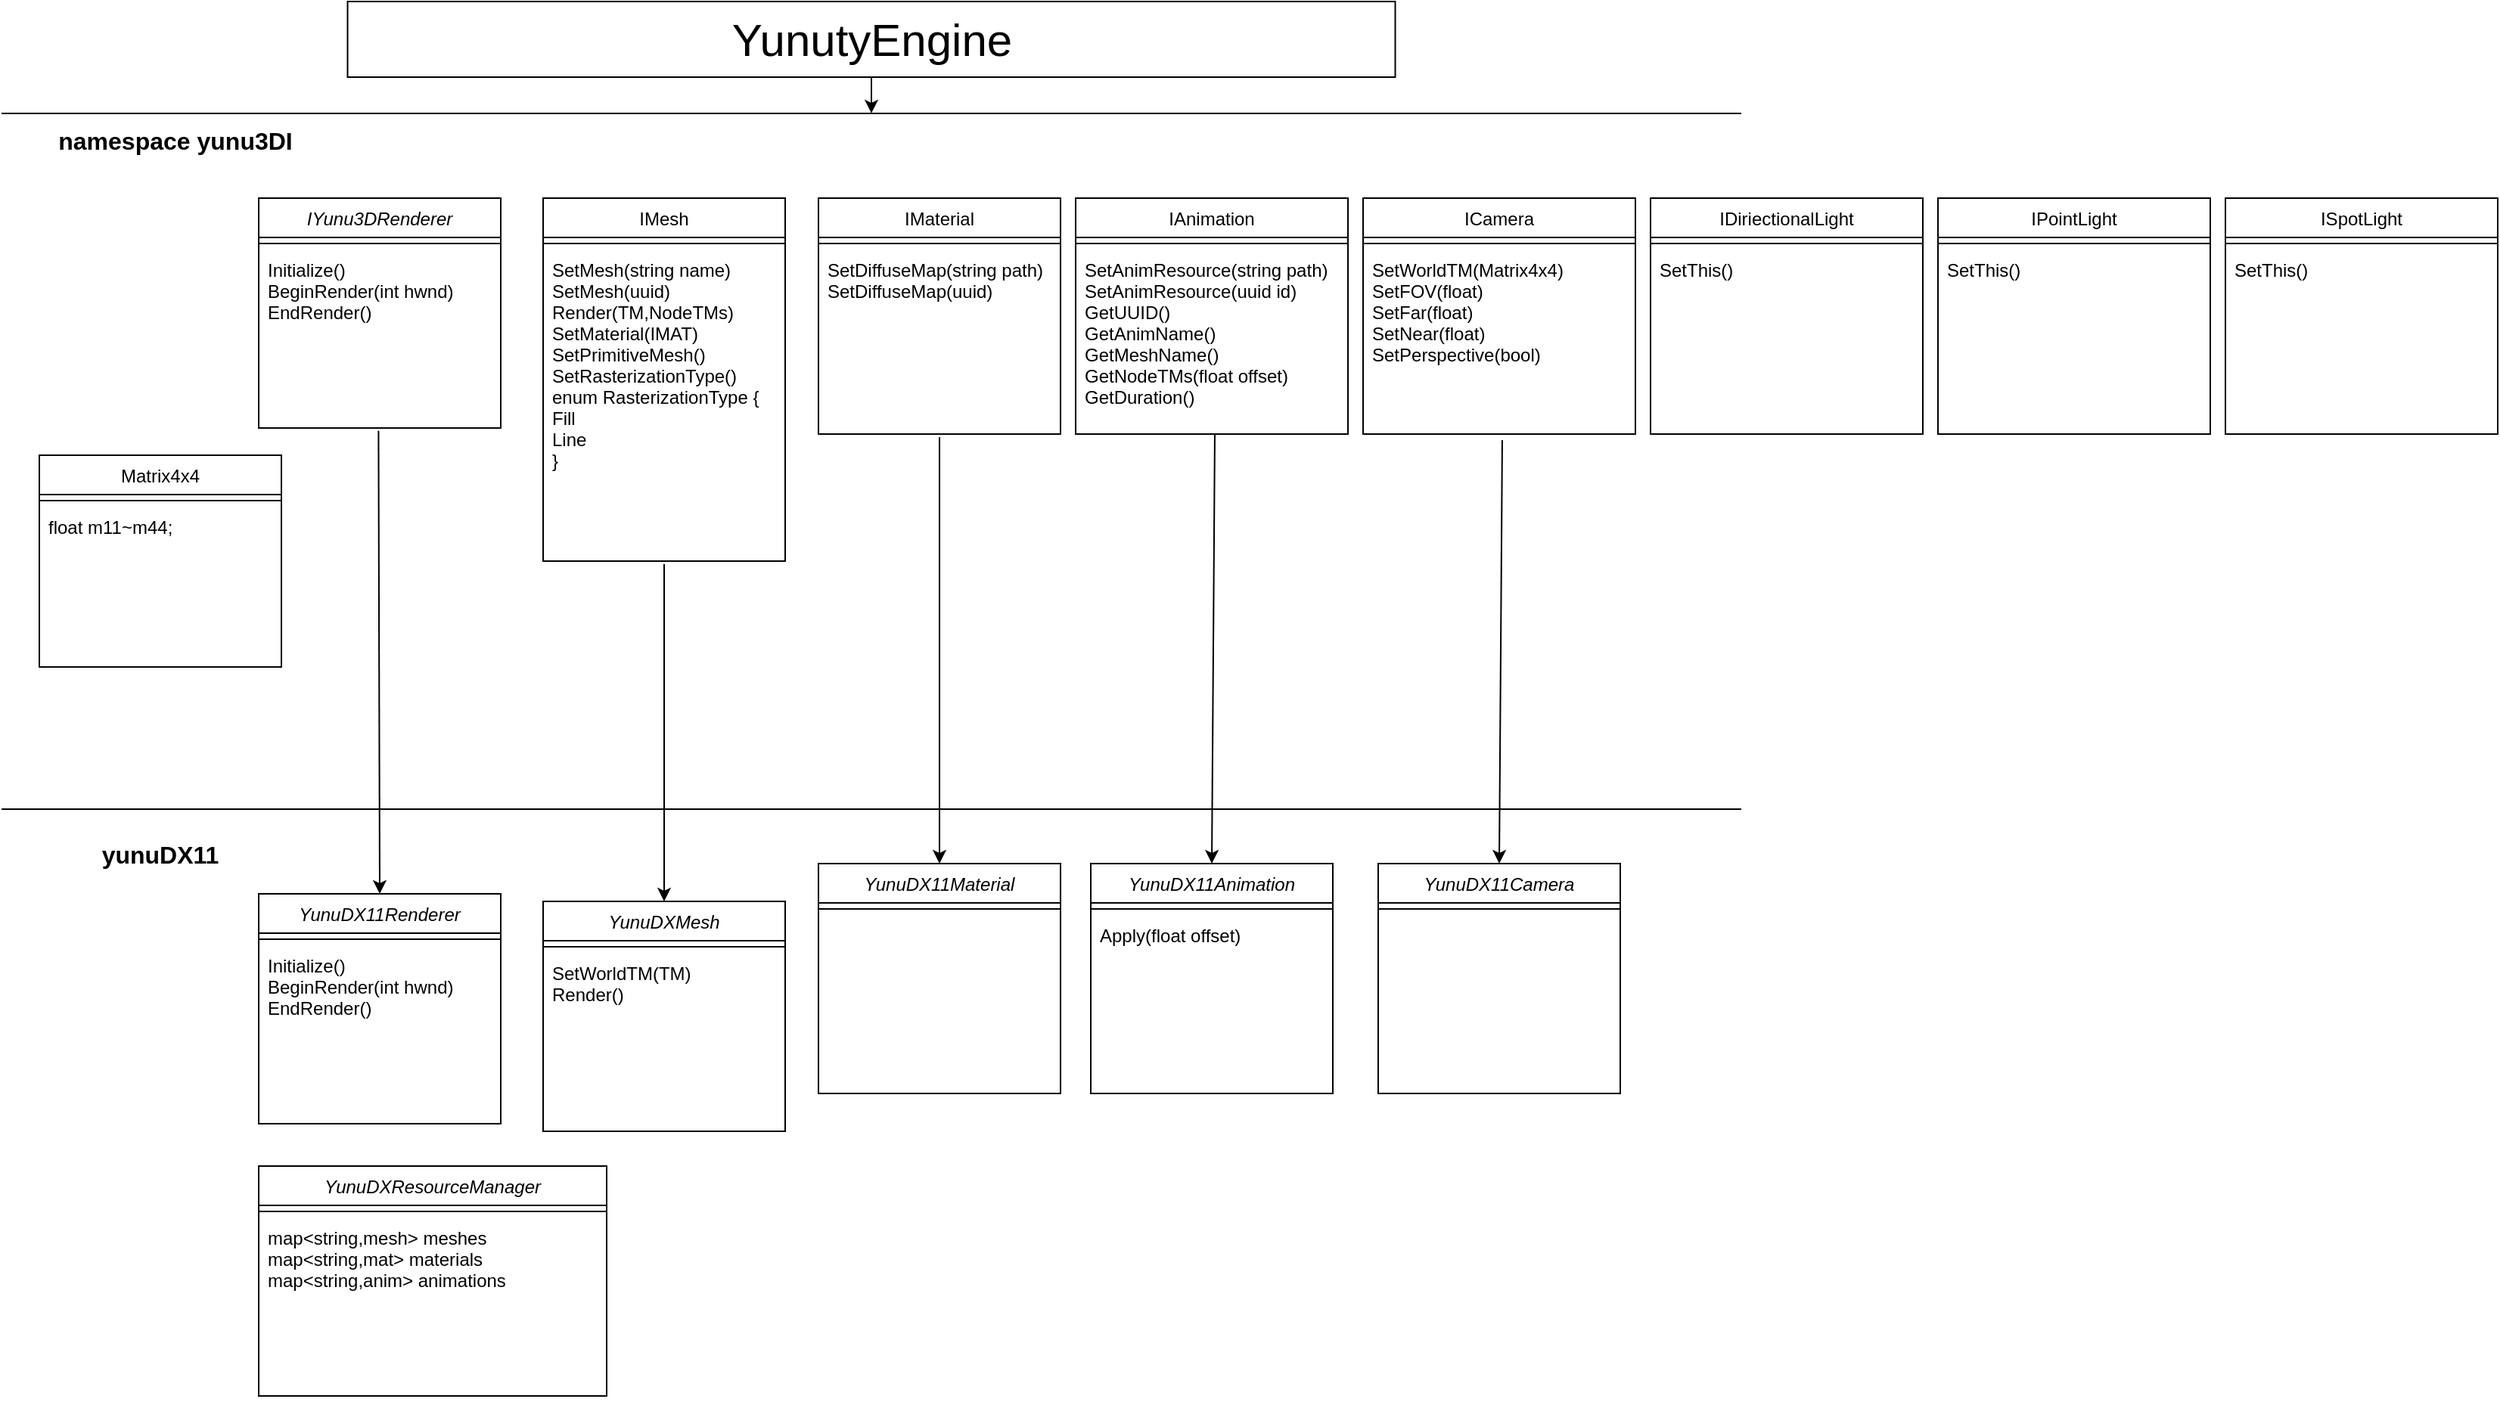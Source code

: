 <mxfile version="20.3.0" type="device"><diagram id="C5RBs43oDa-KdzZeNtuy" name="Page-1"><mxGraphModel dx="2062" dy="2034" grid="1" gridSize="10" guides="1" tooltips="1" connect="1" arrows="1" fold="1" page="1" pageScale="1" pageWidth="827" pageHeight="1169" math="0" shadow="0"><root><mxCell id="WIyWlLk6GJQsqaUBKTNV-0"/><mxCell id="WIyWlLk6GJQsqaUBKTNV-1" parent="WIyWlLk6GJQsqaUBKTNV-0"/><mxCell id="zkfFHV4jXpPFQw0GAbJ--0" value="IYunu3DRenderer" style="swimlane;fontStyle=2;align=center;verticalAlign=top;childLayout=stackLayout;horizontal=1;startSize=26;horizontalStack=0;resizeParent=1;resizeLast=0;collapsible=1;marginBottom=0;rounded=0;shadow=0;strokeWidth=1;" parent="WIyWlLk6GJQsqaUBKTNV-1" vertex="1"><mxGeometry x="180" y="120" width="160" height="152" as="geometry"><mxRectangle x="230" y="140" width="160" height="26" as="alternateBounds"/></mxGeometry></mxCell><mxCell id="zkfFHV4jXpPFQw0GAbJ--4" value="" style="line;html=1;strokeWidth=1;align=left;verticalAlign=middle;spacingTop=-1;spacingLeft=3;spacingRight=3;rotatable=0;labelPosition=right;points=[];portConstraint=eastwest;" parent="zkfFHV4jXpPFQw0GAbJ--0" vertex="1"><mxGeometry y="26" width="160" height="8" as="geometry"/></mxCell><mxCell id="zkfFHV4jXpPFQw0GAbJ--5" value="Initialize()&#10;BeginRender(int hwnd)&#10;EndRender()" style="text;align=left;verticalAlign=top;spacingLeft=4;spacingRight=4;overflow=hidden;rotatable=0;points=[[0,0.5],[1,0.5]];portConstraint=eastwest;" parent="zkfFHV4jXpPFQw0GAbJ--0" vertex="1"><mxGeometry y="34" width="160" height="118" as="geometry"/></mxCell><mxCell id="zkfFHV4jXpPFQw0GAbJ--17" value="IMesh" style="swimlane;fontStyle=0;align=center;verticalAlign=top;childLayout=stackLayout;horizontal=1;startSize=26;horizontalStack=0;resizeParent=1;resizeLast=0;collapsible=1;marginBottom=0;rounded=0;shadow=0;strokeWidth=1;" parent="WIyWlLk6GJQsqaUBKTNV-1" vertex="1"><mxGeometry x="368" y="120" width="160" height="240" as="geometry"><mxRectangle x="550" y="140" width="160" height="26" as="alternateBounds"/></mxGeometry></mxCell><mxCell id="zkfFHV4jXpPFQw0GAbJ--23" value="" style="line;html=1;strokeWidth=1;align=left;verticalAlign=middle;spacingTop=-1;spacingLeft=3;spacingRight=3;rotatable=0;labelPosition=right;points=[];portConstraint=eastwest;" parent="zkfFHV4jXpPFQw0GAbJ--17" vertex="1"><mxGeometry y="26" width="160" height="8" as="geometry"/></mxCell><mxCell id="zkfFHV4jXpPFQw0GAbJ--24" value="SetMesh(string name)&#10;SetMesh(uuid)&#10;Render(TM,NodeTMs)&#10;SetMaterial(IMAT)&#10;SetPrimitiveMesh()&#10;SetRasterizationType()&#10;enum RasterizationType {&#10;Fill&#10;Line&#10;}" style="text;align=left;verticalAlign=top;spacingLeft=4;spacingRight=4;overflow=hidden;rotatable=0;points=[[0,0.5],[1,0.5]];portConstraint=eastwest;" parent="zkfFHV4jXpPFQw0GAbJ--17" vertex="1"><mxGeometry y="34" width="160" height="206" as="geometry"/></mxCell><mxCell id="oBCaTWAxIrdS64_pgrqR-0" value="" style="line;strokeWidth=1;fillColor=none;align=left;verticalAlign=middle;spacingTop=-1;spacingLeft=3;spacingRight=3;rotatable=0;labelPosition=right;points=[];portConstraint=eastwest;strokeColor=inherit;" parent="WIyWlLk6GJQsqaUBKTNV-1" vertex="1"><mxGeometry x="10" y="60" width="1150" height="8" as="geometry"/></mxCell><mxCell id="oBCaTWAxIrdS64_pgrqR-1" value="&lt;font style=&quot;font-size: 30px;&quot;&gt;YunutyEngine&lt;/font&gt;" style="html=1;" parent="WIyWlLk6GJQsqaUBKTNV-1" vertex="1"><mxGeometry x="238.75" y="-10" width="692.5" height="50" as="geometry"/></mxCell><mxCell id="oBCaTWAxIrdS64_pgrqR-3" value="" style="endArrow=classic;html=1;rounded=0;fontSize=80;exitX=0.5;exitY=1;exitDx=0;exitDy=0;entryX=0.5;entryY=0.491;entryDx=0;entryDy=0;entryPerimeter=0;" parent="WIyWlLk6GJQsqaUBKTNV-1" source="oBCaTWAxIrdS64_pgrqR-1" target="oBCaTWAxIrdS64_pgrqR-0" edge="1"><mxGeometry width="50" height="50" relative="1" as="geometry"><mxPoint x="540" y="30" as="sourcePoint"/><mxPoint x="680" y="50" as="targetPoint"/></mxGeometry></mxCell><mxCell id="oBCaTWAxIrdS64_pgrqR-4" value="" style="line;strokeWidth=1;fillColor=none;align=left;verticalAlign=middle;spacingTop=-1;spacingLeft=3;spacingRight=3;rotatable=0;labelPosition=right;points=[];portConstraint=eastwest;strokeColor=inherit;" parent="WIyWlLk6GJQsqaUBKTNV-1" vertex="1"><mxGeometry x="10" y="520" width="1150" height="8" as="geometry"/></mxCell><mxCell id="oBCaTWAxIrdS64_pgrqR-8" value="IMaterial" style="swimlane;fontStyle=0;align=center;verticalAlign=top;childLayout=stackLayout;horizontal=1;startSize=26;horizontalStack=0;resizeParent=1;resizeLast=0;collapsible=1;marginBottom=0;rounded=0;shadow=0;strokeWidth=1;" parent="WIyWlLk6GJQsqaUBKTNV-1" vertex="1"><mxGeometry x="550" y="120" width="160" height="156" as="geometry"><mxRectangle x="550" y="140" width="160" height="26" as="alternateBounds"/></mxGeometry></mxCell><mxCell id="oBCaTWAxIrdS64_pgrqR-9" value="" style="line;html=1;strokeWidth=1;align=left;verticalAlign=middle;spacingTop=-1;spacingLeft=3;spacingRight=3;rotatable=0;labelPosition=right;points=[];portConstraint=eastwest;" parent="oBCaTWAxIrdS64_pgrqR-8" vertex="1"><mxGeometry y="26" width="160" height="8" as="geometry"/></mxCell><mxCell id="oBCaTWAxIrdS64_pgrqR-10" value="SetDiffuseMap(string path)&#10;SetDiffuseMap(uuid)" style="text;align=left;verticalAlign=top;spacingLeft=4;spacingRight=4;overflow=hidden;rotatable=0;points=[[0,0.5],[1,0.5]];portConstraint=eastwest;" parent="oBCaTWAxIrdS64_pgrqR-8" vertex="1"><mxGeometry y="34" width="160" height="122" as="geometry"/></mxCell><mxCell id="oBCaTWAxIrdS64_pgrqR-12" value="IAnimation" style="swimlane;fontStyle=0;align=center;verticalAlign=top;childLayout=stackLayout;horizontal=1;startSize=26;horizontalStack=0;resizeParent=1;resizeLast=0;collapsible=1;marginBottom=0;rounded=0;shadow=0;strokeWidth=1;" parent="WIyWlLk6GJQsqaUBKTNV-1" vertex="1"><mxGeometry x="720" y="120" width="180" height="156" as="geometry"><mxRectangle x="550" y="140" width="160" height="26" as="alternateBounds"/></mxGeometry></mxCell><mxCell id="oBCaTWAxIrdS64_pgrqR-13" value="" style="line;html=1;strokeWidth=1;align=left;verticalAlign=middle;spacingTop=-1;spacingLeft=3;spacingRight=3;rotatable=0;labelPosition=right;points=[];portConstraint=eastwest;" parent="oBCaTWAxIrdS64_pgrqR-12" vertex="1"><mxGeometry y="26" width="180" height="8" as="geometry"/></mxCell><mxCell id="oBCaTWAxIrdS64_pgrqR-14" value="SetAnimResource(string path)&#10;SetAnimResource(uuid id)&#10;GetUUID()&#10;GetAnimName()&#10;GetMeshName()&#10;GetNodeTMs(float offset)&#10;GetDuration()" style="text;align=left;verticalAlign=top;spacingLeft=4;spacingRight=4;overflow=hidden;rotatable=0;points=[[0,0.5],[1,0.5]];portConstraint=eastwest;" parent="oBCaTWAxIrdS64_pgrqR-12" vertex="1"><mxGeometry y="34" width="180" height="122" as="geometry"/></mxCell><mxCell id="oBCaTWAxIrdS64_pgrqR-21" value="Matrix4x4" style="swimlane;fontStyle=0;align=center;verticalAlign=top;childLayout=stackLayout;horizontal=1;startSize=26;horizontalStack=0;resizeParent=1;resizeLast=0;collapsible=1;marginBottom=0;rounded=0;shadow=0;strokeWidth=1;" parent="WIyWlLk6GJQsqaUBKTNV-1" vertex="1"><mxGeometry x="35" y="290" width="160" height="140" as="geometry"><mxRectangle x="550" y="140" width="160" height="26" as="alternateBounds"/></mxGeometry></mxCell><mxCell id="oBCaTWAxIrdS64_pgrqR-22" value="" style="line;html=1;strokeWidth=1;align=left;verticalAlign=middle;spacingTop=-1;spacingLeft=3;spacingRight=3;rotatable=0;labelPosition=right;points=[];portConstraint=eastwest;" parent="oBCaTWAxIrdS64_pgrqR-21" vertex="1"><mxGeometry y="26" width="160" height="8" as="geometry"/></mxCell><mxCell id="oBCaTWAxIrdS64_pgrqR-23" value="float m11~m44;" style="text;align=left;verticalAlign=top;spacingLeft=4;spacingRight=4;overflow=hidden;rotatable=0;points=[[0,0.5],[1,0.5]];portConstraint=eastwest;" parent="oBCaTWAxIrdS64_pgrqR-21" vertex="1"><mxGeometry y="34" width="160" height="106" as="geometry"/></mxCell><mxCell id="oBCaTWAxIrdS64_pgrqR-24" value="namespace yunu3DI" style="text;align=center;fontStyle=1;verticalAlign=middle;spacingLeft=3;spacingRight=3;strokeColor=none;rotatable=0;points=[[0,0.5],[1,0.5]];portConstraint=eastwest;fontSize=16;" parent="WIyWlLk6GJQsqaUBKTNV-1" vertex="1"><mxGeometry x="20" y="68" width="210" height="26" as="geometry"/></mxCell><mxCell id="oBCaTWAxIrdS64_pgrqR-25" value="ICamera" style="swimlane;fontStyle=0;align=center;verticalAlign=top;childLayout=stackLayout;horizontal=1;startSize=26;horizontalStack=0;resizeParent=1;resizeLast=0;collapsible=1;marginBottom=0;rounded=0;shadow=0;strokeWidth=1;" parent="WIyWlLk6GJQsqaUBKTNV-1" vertex="1"><mxGeometry x="910" y="120" width="180" height="156" as="geometry"><mxRectangle x="550" y="140" width="160" height="26" as="alternateBounds"/></mxGeometry></mxCell><mxCell id="oBCaTWAxIrdS64_pgrqR-26" value="" style="line;html=1;strokeWidth=1;align=left;verticalAlign=middle;spacingTop=-1;spacingLeft=3;spacingRight=3;rotatable=0;labelPosition=right;points=[];portConstraint=eastwest;" parent="oBCaTWAxIrdS64_pgrqR-25" vertex="1"><mxGeometry y="26" width="180" height="8" as="geometry"/></mxCell><mxCell id="oBCaTWAxIrdS64_pgrqR-27" value="SetWorldTM(Matrix4x4)&#10;SetFOV(float)&#10;SetFar(float)&#10;SetNear(float)&#10;SetPerspective(bool)" style="text;align=left;verticalAlign=top;spacingLeft=4;spacingRight=4;overflow=hidden;rotatable=0;points=[[0,0.5],[1,0.5]];portConstraint=eastwest;" parent="oBCaTWAxIrdS64_pgrqR-25" vertex="1"><mxGeometry y="34" width="180" height="122" as="geometry"/></mxCell><mxCell id="oBCaTWAxIrdS64_pgrqR-29" value="IPointLight" style="swimlane;fontStyle=0;align=center;verticalAlign=top;childLayout=stackLayout;horizontal=1;startSize=26;horizontalStack=0;resizeParent=1;resizeLast=0;collapsible=1;marginBottom=0;rounded=0;shadow=0;strokeWidth=1;" parent="WIyWlLk6GJQsqaUBKTNV-1" vertex="1"><mxGeometry x="1290" y="120" width="180" height="156" as="geometry"><mxRectangle x="550" y="140" width="160" height="26" as="alternateBounds"/></mxGeometry></mxCell><mxCell id="oBCaTWAxIrdS64_pgrqR-30" value="" style="line;html=1;strokeWidth=1;align=left;verticalAlign=middle;spacingTop=-1;spacingLeft=3;spacingRight=3;rotatable=0;labelPosition=right;points=[];portConstraint=eastwest;" parent="oBCaTWAxIrdS64_pgrqR-29" vertex="1"><mxGeometry y="26" width="180" height="8" as="geometry"/></mxCell><mxCell id="oBCaTWAxIrdS64_pgrqR-31" value="SetThis()" style="text;align=left;verticalAlign=top;spacingLeft=4;spacingRight=4;overflow=hidden;rotatable=0;points=[[0,0.5],[1,0.5]];portConstraint=eastwest;" parent="oBCaTWAxIrdS64_pgrqR-29" vertex="1"><mxGeometry y="34" width="180" height="122" as="geometry"/></mxCell><mxCell id="oBCaTWAxIrdS64_pgrqR-32" value="IDiriectionalLight" style="swimlane;fontStyle=0;align=center;verticalAlign=top;childLayout=stackLayout;horizontal=1;startSize=26;horizontalStack=0;resizeParent=1;resizeLast=0;collapsible=1;marginBottom=0;rounded=0;shadow=0;strokeWidth=1;" parent="WIyWlLk6GJQsqaUBKTNV-1" vertex="1"><mxGeometry x="1100" y="120" width="180" height="156" as="geometry"><mxRectangle x="550" y="140" width="160" height="26" as="alternateBounds"/></mxGeometry></mxCell><mxCell id="oBCaTWAxIrdS64_pgrqR-33" value="" style="line;html=1;strokeWidth=1;align=left;verticalAlign=middle;spacingTop=-1;spacingLeft=3;spacingRight=3;rotatable=0;labelPosition=right;points=[];portConstraint=eastwest;" parent="oBCaTWAxIrdS64_pgrqR-32" vertex="1"><mxGeometry y="26" width="180" height="8" as="geometry"/></mxCell><mxCell id="oBCaTWAxIrdS64_pgrqR-34" value="SetThis()" style="text;align=left;verticalAlign=top;spacingLeft=4;spacingRight=4;overflow=hidden;rotatable=0;points=[[0,0.5],[1,0.5]];portConstraint=eastwest;" parent="oBCaTWAxIrdS64_pgrqR-32" vertex="1"><mxGeometry y="34" width="180" height="122" as="geometry"/></mxCell><mxCell id="oBCaTWAxIrdS64_pgrqR-35" value="ISpotLight" style="swimlane;fontStyle=0;align=center;verticalAlign=top;childLayout=stackLayout;horizontal=1;startSize=26;horizontalStack=0;resizeParent=1;resizeLast=0;collapsible=1;marginBottom=0;rounded=0;shadow=0;strokeWidth=1;" parent="WIyWlLk6GJQsqaUBKTNV-1" vertex="1"><mxGeometry x="1480" y="120" width="180" height="156" as="geometry"><mxRectangle x="550" y="140" width="160" height="26" as="alternateBounds"/></mxGeometry></mxCell><mxCell id="oBCaTWAxIrdS64_pgrqR-36" value="" style="line;html=1;strokeWidth=1;align=left;verticalAlign=middle;spacingTop=-1;spacingLeft=3;spacingRight=3;rotatable=0;labelPosition=right;points=[];portConstraint=eastwest;" parent="oBCaTWAxIrdS64_pgrqR-35" vertex="1"><mxGeometry y="26" width="180" height="8" as="geometry"/></mxCell><mxCell id="oBCaTWAxIrdS64_pgrqR-37" value="SetThis()" style="text;align=left;verticalAlign=top;spacingLeft=4;spacingRight=4;overflow=hidden;rotatable=0;points=[[0,0.5],[1,0.5]];portConstraint=eastwest;" parent="oBCaTWAxIrdS64_pgrqR-35" vertex="1"><mxGeometry y="34" width="180" height="122" as="geometry"/></mxCell><mxCell id="84e6-nhMY0voSs1__Klt-0" value="" style="endArrow=classic;html=1;rounded=0;fontSize=80;exitX=0.495;exitY=1.016;exitDx=0;exitDy=0;exitPerimeter=0;" parent="WIyWlLk6GJQsqaUBKTNV-1" source="zkfFHV4jXpPFQw0GAbJ--5" edge="1"><mxGeometry width="50" height="50" relative="1" as="geometry"><mxPoint x="595" y="538.0" as="sourcePoint"/><mxPoint x="260" y="580" as="targetPoint"/></mxGeometry></mxCell><mxCell id="84e6-nhMY0voSs1__Klt-1" value="YunuDX11Renderer" style="swimlane;fontStyle=2;align=center;verticalAlign=top;childLayout=stackLayout;horizontal=1;startSize=26;horizontalStack=0;resizeParent=1;resizeLast=0;collapsible=1;marginBottom=0;rounded=0;shadow=0;strokeWidth=1;" parent="WIyWlLk6GJQsqaUBKTNV-1" vertex="1"><mxGeometry x="180" y="580" width="160" height="152" as="geometry"><mxRectangle x="230" y="140" width="160" height="26" as="alternateBounds"/></mxGeometry></mxCell><mxCell id="84e6-nhMY0voSs1__Klt-2" value="" style="line;html=1;strokeWidth=1;align=left;verticalAlign=middle;spacingTop=-1;spacingLeft=3;spacingRight=3;rotatable=0;labelPosition=right;points=[];portConstraint=eastwest;" parent="84e6-nhMY0voSs1__Klt-1" vertex="1"><mxGeometry y="26" width="160" height="8" as="geometry"/></mxCell><mxCell id="84e6-nhMY0voSs1__Klt-3" value="Initialize()&#10;BeginRender(int hwnd)&#10;EndRender()" style="text;align=left;verticalAlign=top;spacingLeft=4;spacingRight=4;overflow=hidden;rotatable=0;points=[[0,0.5],[1,0.5]];portConstraint=eastwest;" parent="84e6-nhMY0voSs1__Klt-1" vertex="1"><mxGeometry y="34" width="160" height="118" as="geometry"/></mxCell><mxCell id="84e6-nhMY0voSs1__Klt-4" value="YunuDXMesh" style="swimlane;fontStyle=2;align=center;verticalAlign=top;childLayout=stackLayout;horizontal=1;startSize=26;horizontalStack=0;resizeParent=1;resizeLast=0;collapsible=1;marginBottom=0;rounded=0;shadow=0;strokeWidth=1;" parent="WIyWlLk6GJQsqaUBKTNV-1" vertex="1"><mxGeometry x="368" y="585" width="160" height="152" as="geometry"><mxRectangle x="230" y="140" width="160" height="26" as="alternateBounds"/></mxGeometry></mxCell><mxCell id="84e6-nhMY0voSs1__Klt-5" value="" style="line;html=1;strokeWidth=1;align=left;verticalAlign=middle;spacingTop=-1;spacingLeft=3;spacingRight=3;rotatable=0;labelPosition=right;points=[];portConstraint=eastwest;" parent="84e6-nhMY0voSs1__Klt-4" vertex="1"><mxGeometry y="26" width="160" height="8" as="geometry"/></mxCell><mxCell id="84e6-nhMY0voSs1__Klt-6" value="SetWorldTM(TM)&#10;Render()" style="text;align=left;verticalAlign=top;spacingLeft=4;spacingRight=4;overflow=hidden;rotatable=0;points=[[0,0.5],[1,0.5]];portConstraint=eastwest;" parent="84e6-nhMY0voSs1__Klt-4" vertex="1"><mxGeometry y="34" width="160" height="118" as="geometry"/></mxCell><mxCell id="84e6-nhMY0voSs1__Klt-7" value="" style="endArrow=classic;html=1;rounded=0;fontSize=80;exitX=0.5;exitY=1.01;exitDx=0;exitDy=0;exitPerimeter=0;entryX=0.5;entryY=0;entryDx=0;entryDy=0;" parent="WIyWlLk6GJQsqaUBKTNV-1" source="zkfFHV4jXpPFQw0GAbJ--24" target="84e6-nhMY0voSs1__Klt-4" edge="1"><mxGeometry width="50" height="50" relative="1" as="geometry"><mxPoint x="269.2" y="283.888" as="sourcePoint"/><mxPoint x="270" y="590" as="targetPoint"/></mxGeometry></mxCell><mxCell id="84e6-nhMY0voSs1__Klt-8" value="YunuDX11Camera" style="swimlane;fontStyle=2;align=center;verticalAlign=top;childLayout=stackLayout;horizontal=1;startSize=26;horizontalStack=0;resizeParent=1;resizeLast=0;collapsible=1;marginBottom=0;rounded=0;shadow=0;strokeWidth=1;" parent="WIyWlLk6GJQsqaUBKTNV-1" vertex="1"><mxGeometry x="920" y="560" width="160" height="152" as="geometry"><mxRectangle x="230" y="140" width="160" height="26" as="alternateBounds"/></mxGeometry></mxCell><mxCell id="84e6-nhMY0voSs1__Klt-9" value="" style="line;html=1;strokeWidth=1;align=left;verticalAlign=middle;spacingTop=-1;spacingLeft=3;spacingRight=3;rotatable=0;labelPosition=right;points=[];portConstraint=eastwest;" parent="84e6-nhMY0voSs1__Klt-8" vertex="1"><mxGeometry y="26" width="160" height="8" as="geometry"/></mxCell><mxCell id="84e6-nhMY0voSs1__Klt-10" value=" " style="text;align=left;verticalAlign=top;spacingLeft=4;spacingRight=4;overflow=hidden;rotatable=0;points=[[0,0.5],[1,0.5]];portConstraint=eastwest;" parent="84e6-nhMY0voSs1__Klt-8" vertex="1"><mxGeometry y="34" width="160" height="118" as="geometry"/></mxCell><mxCell id="84e6-nhMY0voSs1__Klt-11" value="" style="endArrow=classic;html=1;rounded=0;fontSize=80;entryX=0.5;entryY=0;entryDx=0;entryDy=0;exitX=0.511;exitY=1.033;exitDx=0;exitDy=0;exitPerimeter=0;" parent="WIyWlLk6GJQsqaUBKTNV-1" source="oBCaTWAxIrdS64_pgrqR-27" target="84e6-nhMY0voSs1__Klt-8" edge="1"><mxGeometry width="50" height="50" relative="1" as="geometry"><mxPoint x="1030" y="410" as="sourcePoint"/><mxPoint x="458" y="595" as="targetPoint"/></mxGeometry></mxCell><mxCell id="84e6-nhMY0voSs1__Klt-12" value="YunuDX11Animation" style="swimlane;fontStyle=2;align=center;verticalAlign=top;childLayout=stackLayout;horizontal=1;startSize=26;horizontalStack=0;resizeParent=1;resizeLast=0;collapsible=1;marginBottom=0;rounded=0;shadow=0;strokeWidth=1;" parent="WIyWlLk6GJQsqaUBKTNV-1" vertex="1"><mxGeometry x="730" y="560" width="160" height="152" as="geometry"><mxRectangle x="230" y="140" width="160" height="26" as="alternateBounds"/></mxGeometry></mxCell><mxCell id="84e6-nhMY0voSs1__Klt-13" value="" style="line;html=1;strokeWidth=1;align=left;verticalAlign=middle;spacingTop=-1;spacingLeft=3;spacingRight=3;rotatable=0;labelPosition=right;points=[];portConstraint=eastwest;" parent="84e6-nhMY0voSs1__Klt-12" vertex="1"><mxGeometry y="26" width="160" height="8" as="geometry"/></mxCell><mxCell id="84e6-nhMY0voSs1__Klt-14" value="Apply(float offset)" style="text;align=left;verticalAlign=top;spacingLeft=4;spacingRight=4;overflow=hidden;rotatable=0;points=[[0,0.5],[1,0.5]];portConstraint=eastwest;" parent="84e6-nhMY0voSs1__Klt-12" vertex="1"><mxGeometry y="34" width="160" height="118" as="geometry"/></mxCell><mxCell id="84e6-nhMY0voSs1__Klt-15" value="" style="endArrow=classic;html=1;rounded=0;fontSize=80;entryX=0.5;entryY=0;entryDx=0;entryDy=0;exitX=0.511;exitY=1;exitDx=0;exitDy=0;exitPerimeter=0;" parent="WIyWlLk6GJQsqaUBKTNV-1" source="oBCaTWAxIrdS64_pgrqR-14" target="84e6-nhMY0voSs1__Klt-12" edge="1"><mxGeometry width="50" height="50" relative="1" as="geometry"><mxPoint x="1011.98" y="290.026" as="sourcePoint"/><mxPoint x="1010" y="570" as="targetPoint"/></mxGeometry></mxCell><mxCell id="84e6-nhMY0voSs1__Klt-16" value="YunuDX11Material" style="swimlane;fontStyle=2;align=center;verticalAlign=top;childLayout=stackLayout;horizontal=1;startSize=26;horizontalStack=0;resizeParent=1;resizeLast=0;collapsible=1;marginBottom=0;rounded=0;shadow=0;strokeWidth=1;" parent="WIyWlLk6GJQsqaUBKTNV-1" vertex="1"><mxGeometry x="550" y="560" width="160" height="152" as="geometry"><mxRectangle x="230" y="140" width="160" height="26" as="alternateBounds"/></mxGeometry></mxCell><mxCell id="84e6-nhMY0voSs1__Klt-17" value="" style="line;html=1;strokeWidth=1;align=left;verticalAlign=middle;spacingTop=-1;spacingLeft=3;spacingRight=3;rotatable=0;labelPosition=right;points=[];portConstraint=eastwest;" parent="84e6-nhMY0voSs1__Klt-16" vertex="1"><mxGeometry y="26" width="160" height="8" as="geometry"/></mxCell><mxCell id="84e6-nhMY0voSs1__Klt-18" value=" " style="text;align=left;verticalAlign=top;spacingLeft=4;spacingRight=4;overflow=hidden;rotatable=0;points=[[0,0.5],[1,0.5]];portConstraint=eastwest;" parent="84e6-nhMY0voSs1__Klt-16" vertex="1"><mxGeometry y="34" width="160" height="118" as="geometry"/></mxCell><mxCell id="84e6-nhMY0voSs1__Klt-19" value="" style="endArrow=classic;html=1;rounded=0;fontSize=80;exitX=0.5;exitY=1.016;exitDx=0;exitDy=0;exitPerimeter=0;" parent="WIyWlLk6GJQsqaUBKTNV-1" source="oBCaTWAxIrdS64_pgrqR-10" target="84e6-nhMY0voSs1__Klt-16" edge="1"><mxGeometry width="50" height="50" relative="1" as="geometry"><mxPoint x="821.98" y="286" as="sourcePoint"/><mxPoint x="820" y="570" as="targetPoint"/></mxGeometry></mxCell><mxCell id="84e6-nhMY0voSs1__Klt-20" value="yunuDX11" style="text;align=center;fontStyle=1;verticalAlign=middle;spacingLeft=3;spacingRight=3;strokeColor=none;rotatable=0;points=[[0,0.5],[1,0.5]];portConstraint=eastwest;fontSize=16;" parent="WIyWlLk6GJQsqaUBKTNV-1" vertex="1"><mxGeometry x="10" y="540" width="210" height="26" as="geometry"/></mxCell><mxCell id="84e6-nhMY0voSs1__Klt-21" value="YunuDXResourceManager" style="swimlane;fontStyle=2;align=center;verticalAlign=top;childLayout=stackLayout;horizontal=1;startSize=26;horizontalStack=0;resizeParent=1;resizeLast=0;collapsible=1;marginBottom=0;rounded=0;shadow=0;strokeWidth=1;" parent="WIyWlLk6GJQsqaUBKTNV-1" vertex="1"><mxGeometry x="180" y="760" width="230" height="152" as="geometry"><mxRectangle x="230" y="140" width="160" height="26" as="alternateBounds"/></mxGeometry></mxCell><mxCell id="84e6-nhMY0voSs1__Klt-22" value="" style="line;html=1;strokeWidth=1;align=left;verticalAlign=middle;spacingTop=-1;spacingLeft=3;spacingRight=3;rotatable=0;labelPosition=right;points=[];portConstraint=eastwest;" parent="84e6-nhMY0voSs1__Klt-21" vertex="1"><mxGeometry y="26" width="230" height="8" as="geometry"/></mxCell><mxCell id="84e6-nhMY0voSs1__Klt-23" value="map&lt;string,mesh&gt; meshes&#10;map&lt;string,mat&gt; materials&#10;map&lt;string,anim&gt; animations" style="text;align=left;verticalAlign=top;spacingLeft=4;spacingRight=4;overflow=hidden;rotatable=0;points=[[0,0.5],[1,0.5]];portConstraint=eastwest;" parent="84e6-nhMY0voSs1__Klt-21" vertex="1"><mxGeometry y="34" width="230" height="118" as="geometry"/></mxCell></root></mxGraphModel></diagram></mxfile>